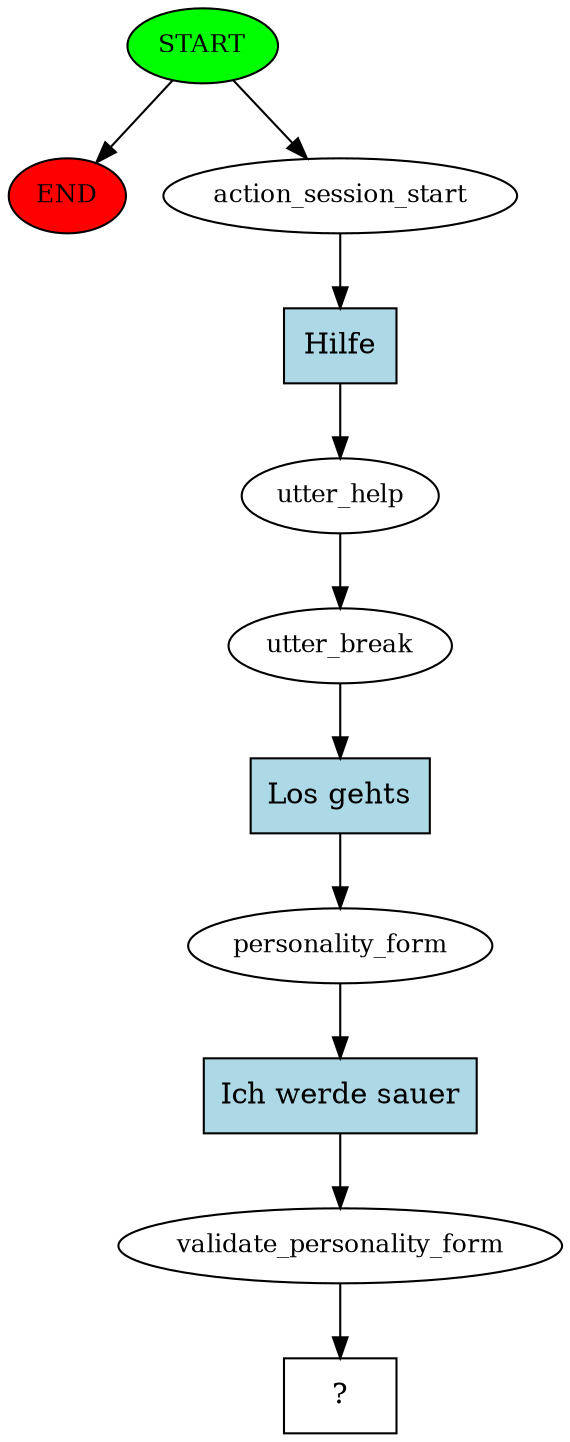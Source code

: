digraph  {
0 [class="start active", fillcolor=green, fontsize=12, label=START, style=filled];
"-1" [class=end, fillcolor=red, fontsize=12, label=END, style=filled];
1 [class=active, fontsize=12, label=action_session_start];
2 [class=active, fontsize=12, label=utter_help];
3 [class=active, fontsize=12, label=utter_break];
4 [class=active, fontsize=12, label=personality_form];
5 [class=active, fontsize=12, label=validate_personality_form];
6 [class="intent dashed active", label="  ?  ", shape=rect];
7 [class="intent active", fillcolor=lightblue, label=Hilfe, shape=rect, style=filled];
8 [class="intent active", fillcolor=lightblue, label="Los gehts", shape=rect, style=filled];
9 [class="intent active", fillcolor=lightblue, label="Ich werde sauer", shape=rect, style=filled];
0 -> "-1"  [class="", key=NONE, label=""];
0 -> 1  [class=active, key=NONE, label=""];
1 -> 7  [class=active, key=0];
2 -> 3  [class=active, key=NONE, label=""];
3 -> 8  [class=active, key=0];
4 -> 9  [class=active, key=0];
5 -> 6  [class=active, key=NONE, label=""];
7 -> 2  [class=active, key=0];
8 -> 4  [class=active, key=0];
9 -> 5  [class=active, key=0];
}
